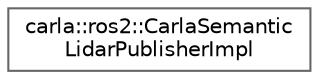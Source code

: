 digraph "类继承关系图"
{
 // INTERACTIVE_SVG=YES
 // LATEX_PDF_SIZE
  bgcolor="transparent";
  edge [fontname=Helvetica,fontsize=10,labelfontname=Helvetica,labelfontsize=10];
  node [fontname=Helvetica,fontsize=10,shape=box,height=0.2,width=0.4];
  rankdir="LR";
  Node0 [id="Node000000",label="carla::ros2::CarlaSemantic\lLidarPublisherImpl",height=0.2,width=0.4,color="grey40", fillcolor="white", style="filled",URL="$d9/d2e/structcarla_1_1ros2_1_1CarlaSemanticLidarPublisherImpl.html",tooltip=" "];
}
